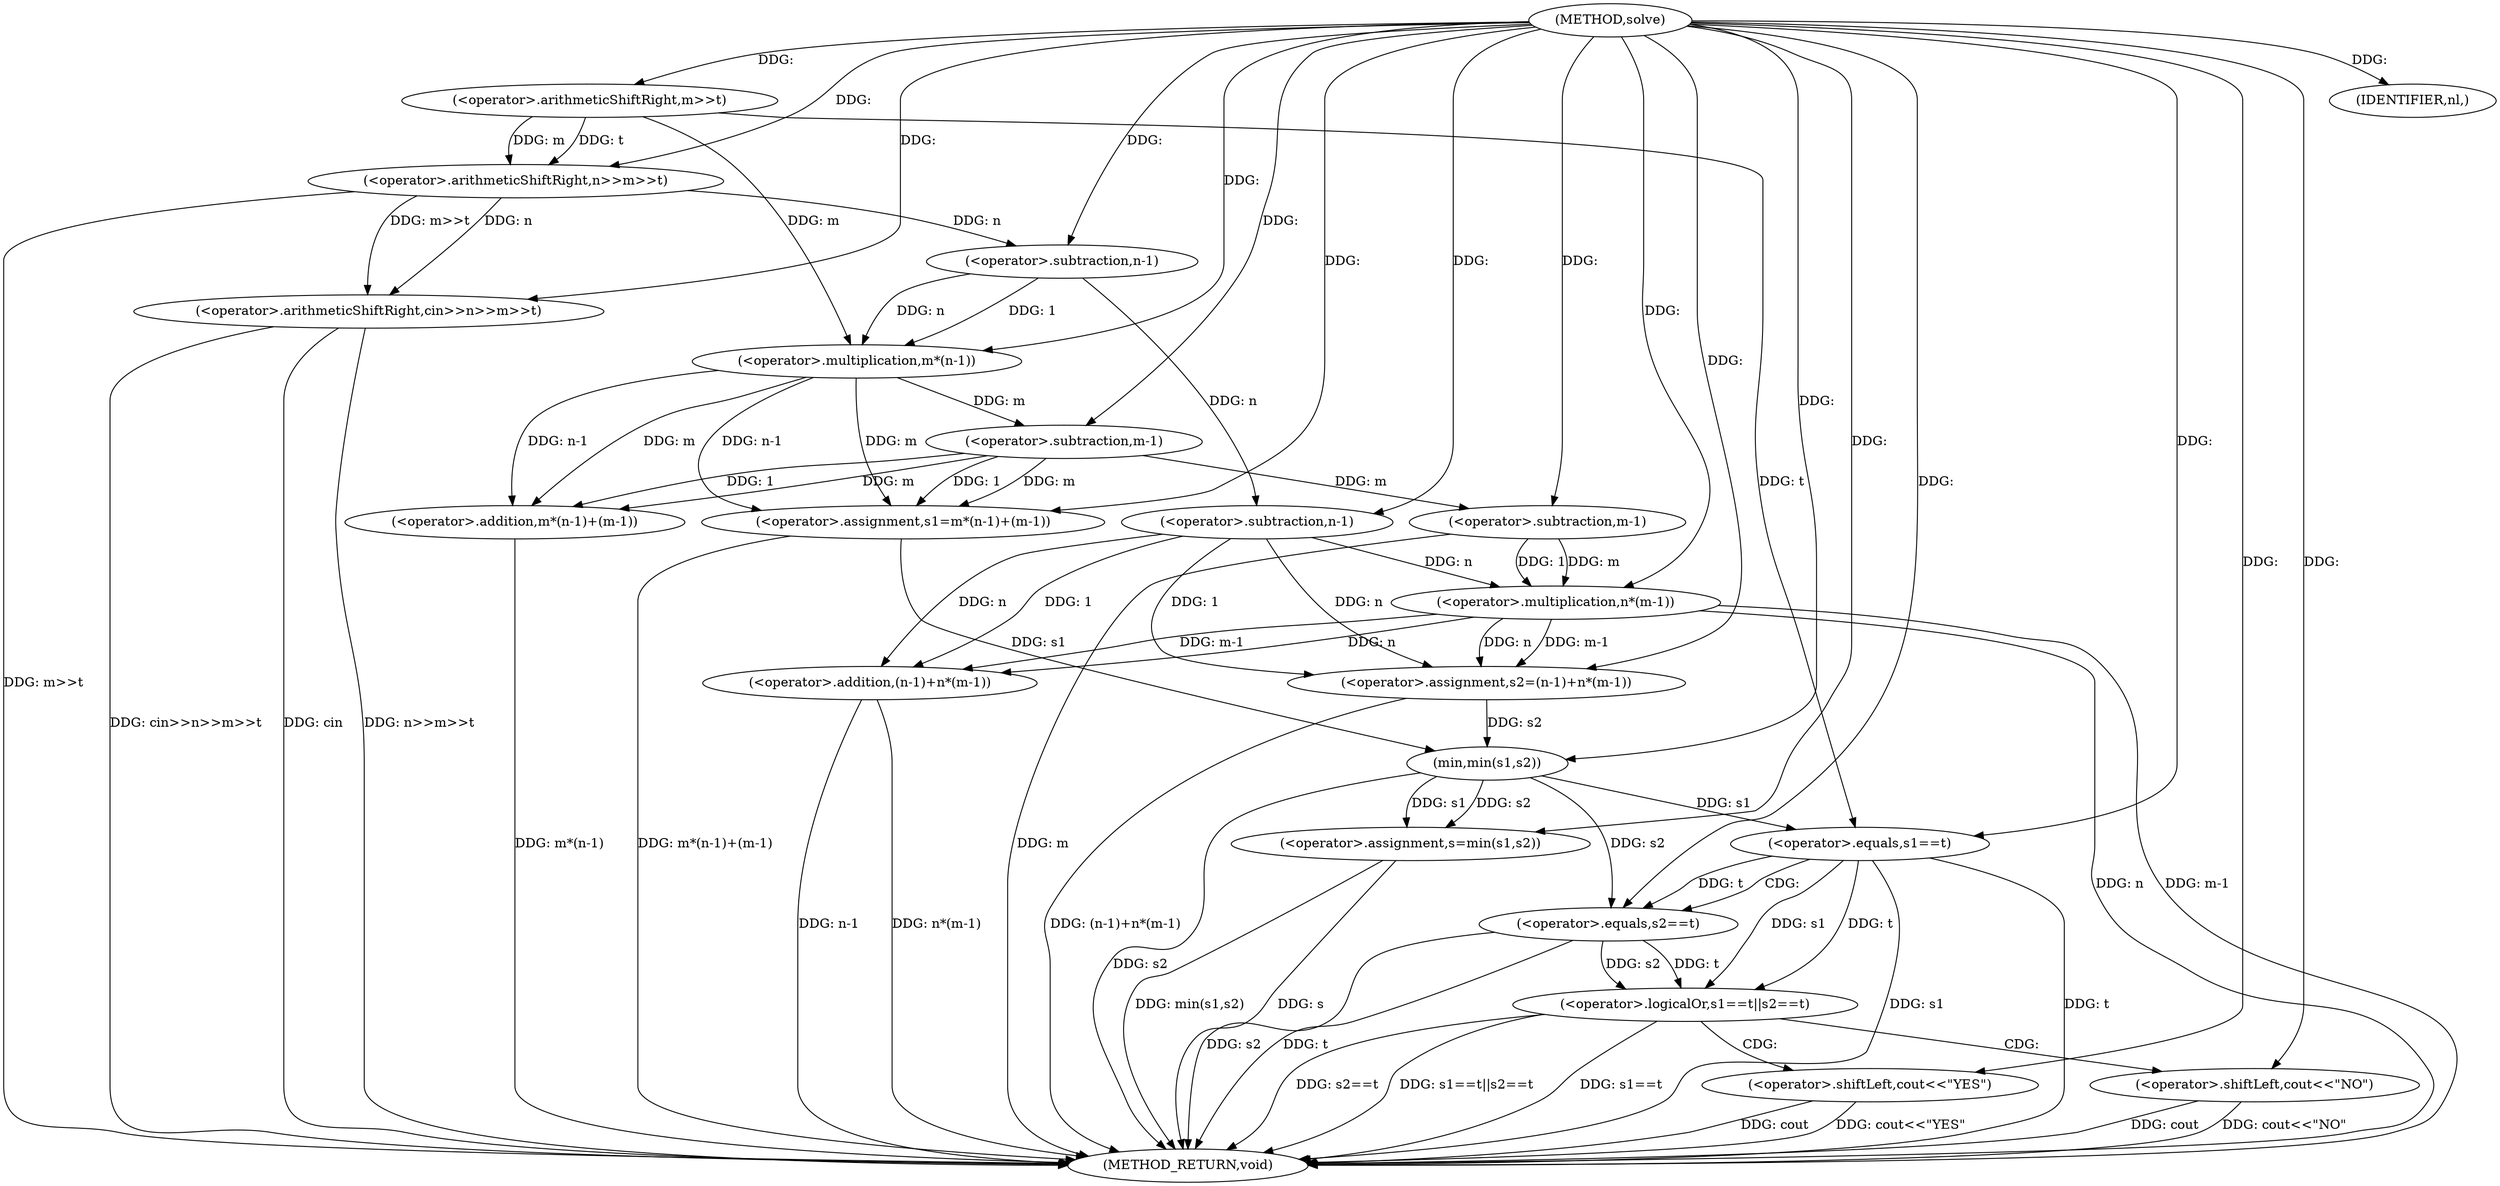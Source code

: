 digraph "solve" {  
"1000444" [label = "(METHOD,solve)" ]
"1000502" [label = "(METHOD_RETURN,void)" ]
"1000449" [label = "(<operator>.arithmeticShiftRight,cin>>n>>m>>t)" ]
"1000457" [label = "(<operator>.assignment,s1=m*(n-1)+(m-1))" ]
"1000469" [label = "(<operator>.assignment,s2=(n-1)+n*(m-1))" ]
"1000481" [label = "(<operator>.assignment,s=min(s1,s2))" ]
"1000501" [label = "(IDENTIFIER,nl,)" ]
"1000487" [label = "(<operator>.logicalOr,s1==t||s2==t)" ]
"1000494" [label = "(<operator>.shiftLeft,cout<<\"YES\")" ]
"1000451" [label = "(<operator>.arithmeticShiftRight,n>>m>>t)" ]
"1000459" [label = "(<operator>.addition,m*(n-1)+(m-1))" ]
"1000471" [label = "(<operator>.addition,(n-1)+n*(m-1))" ]
"1000483" [label = "(min,min(s1,s2))" ]
"1000498" [label = "(<operator>.shiftLeft,cout<<\"NO\")" ]
"1000453" [label = "(<operator>.arithmeticShiftRight,m>>t)" ]
"1000460" [label = "(<operator>.multiplication,m*(n-1))" ]
"1000465" [label = "(<operator>.subtraction,m-1)" ]
"1000472" [label = "(<operator>.subtraction,n-1)" ]
"1000475" [label = "(<operator>.multiplication,n*(m-1))" ]
"1000488" [label = "(<operator>.equals,s1==t)" ]
"1000491" [label = "(<operator>.equals,s2==t)" ]
"1000462" [label = "(<operator>.subtraction,n-1)" ]
"1000477" [label = "(<operator>.subtraction,m-1)" ]
  "1000451" -> "1000502"  [ label = "DDG: m>>t"] 
  "1000449" -> "1000502"  [ label = "DDG: n>>m>>t"] 
  "1000449" -> "1000502"  [ label = "DDG: cin>>n>>m>>t"] 
  "1000459" -> "1000502"  [ label = "DDG: m*(n-1)"] 
  "1000457" -> "1000502"  [ label = "DDG: m*(n-1)+(m-1)"] 
  "1000471" -> "1000502"  [ label = "DDG: n-1"] 
  "1000475" -> "1000502"  [ label = "DDG: n"] 
  "1000477" -> "1000502"  [ label = "DDG: m"] 
  "1000475" -> "1000502"  [ label = "DDG: m-1"] 
  "1000471" -> "1000502"  [ label = "DDG: n*(m-1)"] 
  "1000469" -> "1000502"  [ label = "DDG: (n-1)+n*(m-1)"] 
  "1000481" -> "1000502"  [ label = "DDG: s"] 
  "1000483" -> "1000502"  [ label = "DDG: s2"] 
  "1000481" -> "1000502"  [ label = "DDG: min(s1,s2)"] 
  "1000488" -> "1000502"  [ label = "DDG: s1"] 
  "1000488" -> "1000502"  [ label = "DDG: t"] 
  "1000487" -> "1000502"  [ label = "DDG: s1==t"] 
  "1000491" -> "1000502"  [ label = "DDG: s2"] 
  "1000491" -> "1000502"  [ label = "DDG: t"] 
  "1000487" -> "1000502"  [ label = "DDG: s2==t"] 
  "1000487" -> "1000502"  [ label = "DDG: s1==t||s2==t"] 
  "1000498" -> "1000502"  [ label = "DDG: cout"] 
  "1000498" -> "1000502"  [ label = "DDG: cout<<\"NO\""] 
  "1000494" -> "1000502"  [ label = "DDG: cout"] 
  "1000494" -> "1000502"  [ label = "DDG: cout<<\"YES\""] 
  "1000449" -> "1000502"  [ label = "DDG: cin"] 
  "1000460" -> "1000457"  [ label = "DDG: n-1"] 
  "1000460" -> "1000457"  [ label = "DDG: m"] 
  "1000465" -> "1000457"  [ label = "DDG: 1"] 
  "1000465" -> "1000457"  [ label = "DDG: m"] 
  "1000475" -> "1000469"  [ label = "DDG: m-1"] 
  "1000475" -> "1000469"  [ label = "DDG: n"] 
  "1000472" -> "1000469"  [ label = "DDG: n"] 
  "1000472" -> "1000469"  [ label = "DDG: 1"] 
  "1000483" -> "1000481"  [ label = "DDG: s1"] 
  "1000483" -> "1000481"  [ label = "DDG: s2"] 
  "1000444" -> "1000501"  [ label = "DDG: "] 
  "1000444" -> "1000449"  [ label = "DDG: "] 
  "1000451" -> "1000449"  [ label = "DDG: m>>t"] 
  "1000451" -> "1000449"  [ label = "DDG: n"] 
  "1000444" -> "1000457"  [ label = "DDG: "] 
  "1000444" -> "1000469"  [ label = "DDG: "] 
  "1000444" -> "1000481"  [ label = "DDG: "] 
  "1000444" -> "1000451"  [ label = "DDG: "] 
  "1000453" -> "1000451"  [ label = "DDG: t"] 
  "1000453" -> "1000451"  [ label = "DDG: m"] 
  "1000460" -> "1000459"  [ label = "DDG: n-1"] 
  "1000460" -> "1000459"  [ label = "DDG: m"] 
  "1000465" -> "1000459"  [ label = "DDG: 1"] 
  "1000465" -> "1000459"  [ label = "DDG: m"] 
  "1000472" -> "1000471"  [ label = "DDG: n"] 
  "1000472" -> "1000471"  [ label = "DDG: 1"] 
  "1000475" -> "1000471"  [ label = "DDG: m-1"] 
  "1000475" -> "1000471"  [ label = "DDG: n"] 
  "1000457" -> "1000483"  [ label = "DDG: s1"] 
  "1000444" -> "1000483"  [ label = "DDG: "] 
  "1000469" -> "1000483"  [ label = "DDG: s2"] 
  "1000488" -> "1000487"  [ label = "DDG: t"] 
  "1000488" -> "1000487"  [ label = "DDG: s1"] 
  "1000491" -> "1000487"  [ label = "DDG: t"] 
  "1000491" -> "1000487"  [ label = "DDG: s2"] 
  "1000444" -> "1000494"  [ label = "DDG: "] 
  "1000444" -> "1000453"  [ label = "DDG: "] 
  "1000453" -> "1000460"  [ label = "DDG: m"] 
  "1000444" -> "1000460"  [ label = "DDG: "] 
  "1000462" -> "1000460"  [ label = "DDG: 1"] 
  "1000462" -> "1000460"  [ label = "DDG: n"] 
  "1000460" -> "1000465"  [ label = "DDG: m"] 
  "1000444" -> "1000465"  [ label = "DDG: "] 
  "1000462" -> "1000472"  [ label = "DDG: n"] 
  "1000444" -> "1000472"  [ label = "DDG: "] 
  "1000472" -> "1000475"  [ label = "DDG: n"] 
  "1000444" -> "1000475"  [ label = "DDG: "] 
  "1000477" -> "1000475"  [ label = "DDG: 1"] 
  "1000477" -> "1000475"  [ label = "DDG: m"] 
  "1000483" -> "1000488"  [ label = "DDG: s1"] 
  "1000444" -> "1000488"  [ label = "DDG: "] 
  "1000453" -> "1000488"  [ label = "DDG: t"] 
  "1000483" -> "1000491"  [ label = "DDG: s2"] 
  "1000444" -> "1000491"  [ label = "DDG: "] 
  "1000488" -> "1000491"  [ label = "DDG: t"] 
  "1000444" -> "1000498"  [ label = "DDG: "] 
  "1000451" -> "1000462"  [ label = "DDG: n"] 
  "1000444" -> "1000462"  [ label = "DDG: "] 
  "1000465" -> "1000477"  [ label = "DDG: m"] 
  "1000444" -> "1000477"  [ label = "DDG: "] 
  "1000487" -> "1000494"  [ label = "CDG: "] 
  "1000487" -> "1000498"  [ label = "CDG: "] 
  "1000488" -> "1000491"  [ label = "CDG: "] 
}
